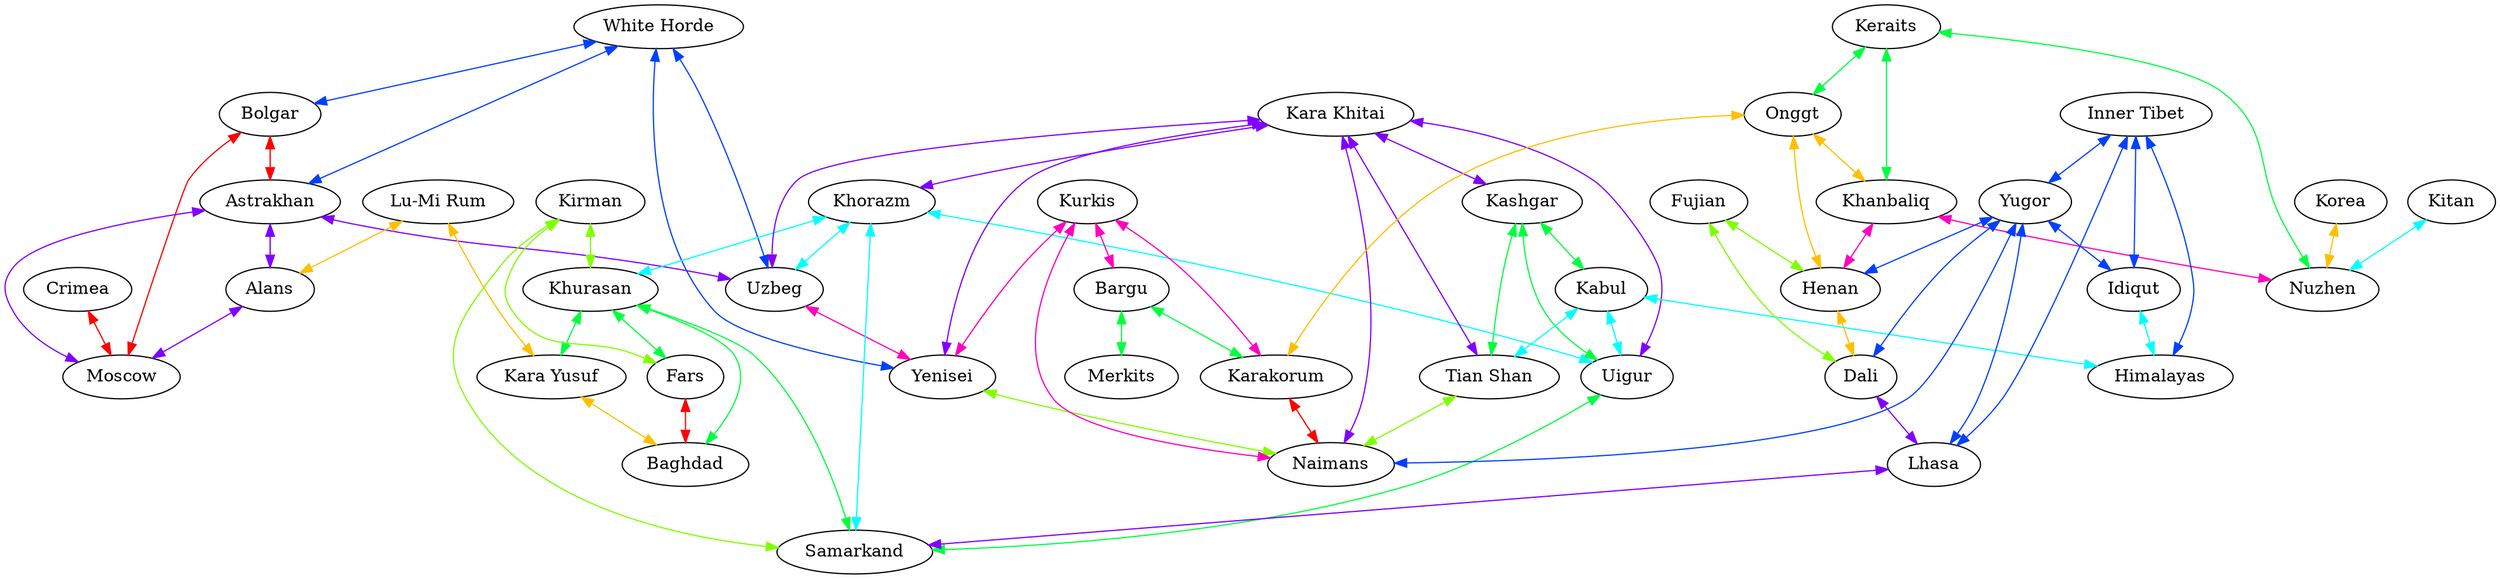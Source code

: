 graph x {
"Moscow" [pos="0.680555555555556,-1.09722222222222",label="Moscow"]
"Crimea" [pos="1.06944444444444,-1.18055555555556",label="Crimea"]
"Alans" [pos="1.55555555555556,-1.73611111111111",label="Alans"]
"Bolgar" [pos="2.45833333333333,-0.680555555555556",label="Bolgar"]
"Astrakhan" [pos="2.02777777777778,-1.29166666666667",label="Astrakhan"]
"White Horde" [pos="3.02777777777778,-1.25",label="White Horde"]
"Uzbeg" [pos="2.36111111111111,-1.81944444444444",label="Uzbeg"]
"Yenisei" [pos="3.15277777777778,-1.66666666666667",label="Yenisei"]
"Lu-Mi Rum" [pos="1.34722222222222,-2.18055555555556",label="Lu-Mi Rum"]
"Kara Yusuf" [pos="1.58333333333333,-2.54166666666667",label="Kara Yusuf"]
"Baghdad" [pos="1.54166666666667,-2.86111111111111",label="Baghdad"]
"Fars" [pos="1.70833333333333,-3.18055555555556",label="Fars"]
"Khurasan" [pos="2.25,-2.88888888888889",label="Khurasan"]
"Kirman" [pos="2.26388888888889,-3.43055555555556",label="Kirman"]
"Khorazm" [pos="2.66666666666667,-2.63888888888889",label="Khorazm"]
"Samarkand" [pos="2.81944444444444,-3.11111111111111",label="Samarkand"]
"Kara Khitai" [pos="3.75,-2.06944444444444",label="Kara Khitai"]
"Uigur" [pos="3.23611111111111,-2.66666666666667",label="Uigur"]
"Kashgar" [pos="3.59722222222222,-2.45833333333333",label="Kashgar"]
"Kabul" [pos="3.68055555555556,-3.16666666666667",label="Kabul"]
"Tian Shan" [pos="4.15277777777778,-2.29166666666667",label="Tian Shan"]
"Naimans" [pos="4.54166666666667,-2.125",label="Naimans"]
"Kurkis" [pos="4.56944444444444,-1.25",label="Kurkis"]
"Bargu" [pos="5.16666666666667,-1.29166666666667",label="Bargu"]
"Karakorum" [pos="5.19444444444444,-1.88888888888889",label="Karakorum"]
"Onggt" [pos="5.86111111111111,-1.90277777777778",label="Onggt"]
"Merkits" [pos="5.72222222222222,-1.09722222222222",label="Merkits"]
"Kitan" [pos="7.19444444444444,-1.125",label="Kitan"]
"Nuzhen" [pos="6.79166666666667,-1.41666666666667",label="Nuzhen"]
"Keraits" [pos="6.27777777777778,-1.44444444444444",label="Keraits"]
"Khanbaliq" [pos="6.36111111111111,-2.11111111111111",label="Khanbaliq"]
"Korea" [pos="7.30555555555556,-2.11111111111111",label="Korea"]
"Henan" [pos="6.23611111111111,-2.69444444444444",label="Henan"]
"Fujian" [pos="6.77777777777778,-2.90277777777778",label="Fujian"]
"Dali" [pos="6.18055555555556,-3.34722222222222",label="Dali"]
"Yugor" [pos="5.68055555555556,-3.04166666666667",label="Yugor"]
"Lhasa" [pos="5.48611111111111,-3.56944444444444",label="Lhasa"]
"Inner Tibet" [pos="4.94444444444444,-2.90277777777778",label="Inner Tibet"]
"Idiqut" [pos="4.30555555555556,-3.19444444444444",label="Idiqut"]
"Himalayas" [pos="4.59722222222222,-3.59722222222222",label="Himalayas"]
"Lu-Mi Rum" -- "Kara Yusuf" [dir="both",color="0.125,1,1"]
"Lu-Mi Rum" -- "Alans" [dir="both",color="0.125,1,1"]
"Kirman" -- "Khurasan" [dir="both",color="0.25,1,1"]
"Kirman" -- "Samarkand" [dir="both",color="0.25,1,1"]
"Kirman" -- "Fars" [dir="both",color="0.25,1,1"]
"Keraits" -- "Onggt" [dir="both",color="0.375,1,1"]
"Keraits" -- "Nuzhen" [dir="both",color="0.375,1,1"]
"Keraits" -- "Khanbaliq" [dir="both",color="0.375,1,1"]
"Kitan" -- "Nuzhen" [dir="both",color="0.5,1,1"]
"White Horde" -- "Yenisei" [dir="both",color="0.625,1,1"]
"White Horde" -- "Bolgar" [dir="both",color="0.625,1,1"]
"White Horde" -- "Astrakhan" [dir="both",color="0.625,1,1"]
"White Horde" -- "Uzbeg" [dir="both",color="0.625,1,1"]
"Kara Khitai" -- "Tian Shan" [dir="both",color="0.75,1,1"]
"Kara Khitai" -- "Yenisei" [dir="both",color="0.75,1,1"]
"Kara Khitai" -- "Uigur" [dir="both",color="0.75,1,1"]
"Kara Khitai" -- "Kashgar" [dir="both",color="0.75,1,1"]
"Kara Khitai" -- "Khorazm" [dir="both",color="0.75,1,1"]
"Kara Khitai" -- "Naimans" [dir="both",color="0.75,1,1"]
"Kara Khitai" -- "Uzbeg" [dir="both",color="0.75,1,1"]
"Kurkis" -- "Yenisei" [dir="both",color="0.875,1,1"]
"Kurkis" -- "Naimans" [dir="both",color="0.875,1,1"]
"Kurkis" -- "Karakorum" [dir="both",color="0.875,1,1"]
"Kurkis" -- "Bargu" [dir="both",color="0.875,1,1"]
"Bolgar" -- "Astrakhan" [dir="both",color="1,1,1"]
"Bolgar" -- "Moscow" [dir="both",color="1,1,1"]
"Korea" -- "Nuzhen" [dir="both",color="0.125,1,1"]
"Fujian" -- "Henan" [dir="both",color="0.25,1,1"]
"Fujian" -- "Dali" [dir="both",color="0.25,1,1"]
"Kashgar" -- "Tian Shan" [dir="both",color="0.375,1,1"]
"Kashgar" -- "Kabul" [dir="both",color="0.375,1,1"]
"Kashgar" -- "Uigur" [dir="both",color="0.375,1,1"]
"Khorazm" -- "Khurasan" [dir="both",color="0.5,1,1"]
"Khorazm" -- "Uigur" [dir="both",color="0.5,1,1"]
"Khorazm" -- "Samarkand" [dir="both",color="0.5,1,1"]
"Khorazm" -- "Uzbeg" [dir="both",color="0.5,1,1"]
"Inner Tibet" -- "Yugor" [dir="both",color="0.625,1,1"]
"Inner Tibet" -- "Idiqut" [dir="both",color="0.625,1,1"]
"Inner Tibet" -- "Lhasa" [dir="both",color="0.625,1,1"]
"Inner Tibet" -- "Himalayas" [dir="both",color="0.625,1,1"]
"Astrakhan" -- "Alans" [dir="both",color="0.75,1,1"]
"Astrakhan" -- "Moscow" [dir="both",color="0.75,1,1"]
"Astrakhan" -- "Uzbeg" [dir="both",color="0.75,1,1"]
"Uzbeg" -- "Yenisei" [dir="both",color="0.875,1,1"]
"Crimea" -- "Moscow" [dir="both",color="1,1,1"]
"Onggt" -- "Henan" [dir="both",color="0.125,1,1"]
"Onggt" -- "Khanbaliq" [dir="both",color="0.125,1,1"]
"Onggt" -- "Karakorum" [dir="both",color="0.125,1,1"]
"Yenisei" -- "Naimans" [dir="both",color="0.25,1,1"]
"Khurasan" -- "Kara Yusuf" [dir="both",color="0.375,1,1"]
"Khurasan" -- "Baghdad" [dir="both",color="0.375,1,1"]
"Khurasan" -- "Samarkand" [dir="both",color="0.375,1,1"]
"Khurasan" -- "Fars" [dir="both",color="0.375,1,1"]
"Kabul" -- "Tian Shan" [dir="both",color="0.5,1,1"]
"Kabul" -- "Uigur" [dir="both",color="0.5,1,1"]
"Kabul" -- "Himalayas" [dir="both",color="0.5,1,1"]
"Yugor" -- "Henan" [dir="both",color="0.625,1,1"]
"Yugor" -- "Naimans" [dir="both",color="0.625,1,1"]
"Yugor" -- "Idiqut" [dir="both",color="0.625,1,1"]
"Yugor" -- "Dali" [dir="both",color="0.625,1,1"]
"Yugor" -- "Lhasa" [dir="both",color="0.625,1,1"]
"Alans" -- "Moscow" [dir="both",color="0.75,1,1"]
"Khanbaliq" -- "Henan" [dir="both",color="0.875,1,1"]
"Khanbaliq" -- "Nuzhen" [dir="both",color="0.875,1,1"]
"Fars" -- "Baghdad" [dir="both",color="1,1,1"]
"Henan" -- "Dali" [dir="both",color="0.125,1,1"]
"Tian Shan" -- "Naimans" [dir="both",color="0.25,1,1"]
"Bargu" -- "Merkits" [dir="both",color="0.375,1,1"]
"Bargu" -- "Karakorum" [dir="both",color="0.375,1,1"]
"Dali" -- "Lhasa" [dir="both",color="0.75,1,1"]
"Karakorum" -- "Naimans" [dir="both",color="1,1,1"]
"Kara Yusuf" -- "Baghdad" [dir="both",color="0.125,1,1"]
"Uigur" -- "Samarkand" [dir="both",color="0.375,1,1"]
"Idiqut" -- "Himalayas" [dir="both",color="0.5,1,1"]
"Lhasa" -- "Samarkand" [dir="both",color="0.75,1,1"]
}
